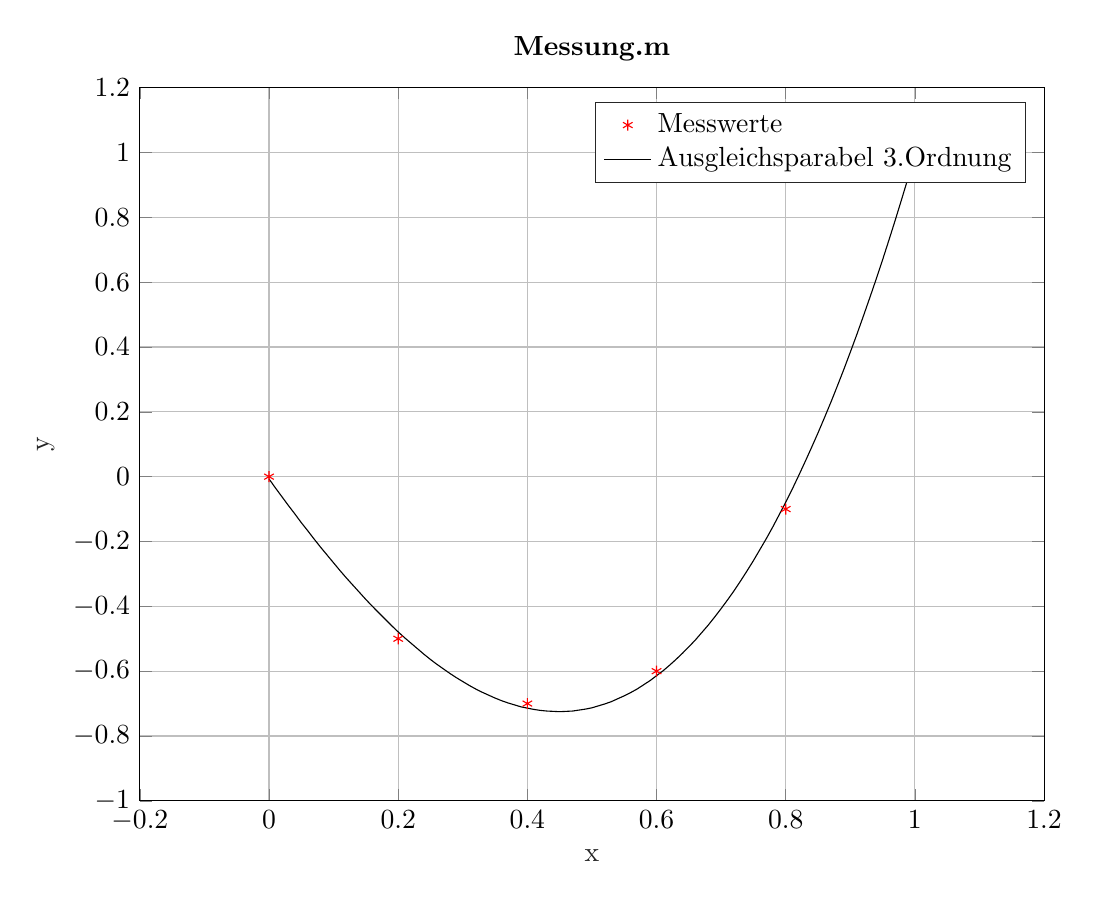 % This file was created by matlab2tikz.
%
%The latest updates can be retrieved from
%  http://www.mathworks.com/matlabcentral/fileexchange/22022-matlab2tikz-matlab2tikz
%where you can also make suggestions and rate matlab2tikz.
%
\begin{tikzpicture}

\begin{axis}[%
width=4.521in,
height=3.566in,
at={(0.758in,0.481in)},
scale only axis,
xmin=-0.2,
xmax=1.2,
xlabel style={font=\color{white!15!black}},
xlabel={x},
ymin=-1,
ymax=1.2,
ylabel style={font=\color{white!15!black}},
ylabel={y},
axis background/.style={fill=white},
title style={font=\bfseries},
title={Messung.m},
xmajorgrids,
ymajorgrids,
legend style={legend cell align=left, align=left, draw=white!15!black}
]
\addplot [color=red, only marks, mark=asterisk, mark options={solid, red}]
  table[row sep=crcr]{%
0	0\\
0.2	-0.5\\
0.4	-0.7\\
0.6	-0.6\\
0.8	-0.1\\
1	1\\
};
\addlegendentry{Messwerte}

\addplot [color=black]
  table[row sep=crcr]{%
0	-0.007\\
0.01	-0.035\\
0.02	-0.062\\
0.03	-0.089\\
0.04	-0.115\\
0.05	-0.142\\
0.06	-0.167\\
0.07	-0.193\\
0.08	-0.218\\
0.09	-0.242\\
0.1	-0.266\\
0.11	-0.29\\
0.12	-0.313\\
0.13	-0.335\\
0.14	-0.357\\
0.15	-0.379\\
0.16	-0.4\\
0.17	-0.42\\
0.18	-0.44\\
0.19	-0.46\\
0.2	-0.479\\
0.21	-0.497\\
0.22	-0.514\\
0.23	-0.531\\
0.24	-0.548\\
0.25	-0.564\\
0.26	-0.579\\
0.27	-0.593\\
0.28	-0.607\\
0.29	-0.62\\
0.3	-0.632\\
0.31	-0.644\\
0.32	-0.655\\
0.33	-0.665\\
0.34	-0.674\\
0.35	-0.683\\
0.36	-0.691\\
0.37	-0.698\\
0.38	-0.704\\
0.39	-0.71\\
0.4	-0.714\\
0.41	-0.718\\
0.42	-0.721\\
0.43	-0.723\\
0.44	-0.724\\
0.45	-0.725\\
0.46	-0.724\\
0.47	-0.723\\
0.48	-0.72\\
0.49	-0.717\\
0.5	-0.713\\
0.51	-0.707\\
0.52	-0.701\\
0.53	-0.694\\
0.54	-0.685\\
0.55	-0.676\\
0.56	-0.666\\
0.57	-0.655\\
0.58	-0.642\\
0.59	-0.629\\
0.6	-0.614\\
0.61	-0.599\\
0.62	-0.582\\
0.63	-0.564\\
0.64	-0.545\\
0.65	-0.525\\
0.66	-0.504\\
0.67	-0.481\\
0.68	-0.458\\
0.69	-0.433\\
0.7	-0.407\\
0.71	-0.38\\
0.72	-0.352\\
0.73	-0.322\\
0.74	-0.291\\
0.75	-0.259\\
0.76	-0.225\\
0.77	-0.191\\
0.78	-0.155\\
0.79	-0.117\\
0.8	-0.079\\
0.81	-0.039\\
0.82	0.003\\
0.83	0.046\\
0.84	0.09\\
0.85	0.135\\
0.86	0.182\\
0.87	0.23\\
0.88	0.28\\
0.89	0.331\\
0.9	0.384\\
0.91	0.438\\
0.92	0.494\\
0.93	0.551\\
0.94	0.609\\
0.95	0.669\\
0.96	0.731\\
0.97	0.794\\
0.98	0.859\\
0.99	0.925\\
1	0.993\\
};
\addlegendentry{Ausgleichsparabel 3.Ordnung}

\end{axis}
\end{tikzpicture}%